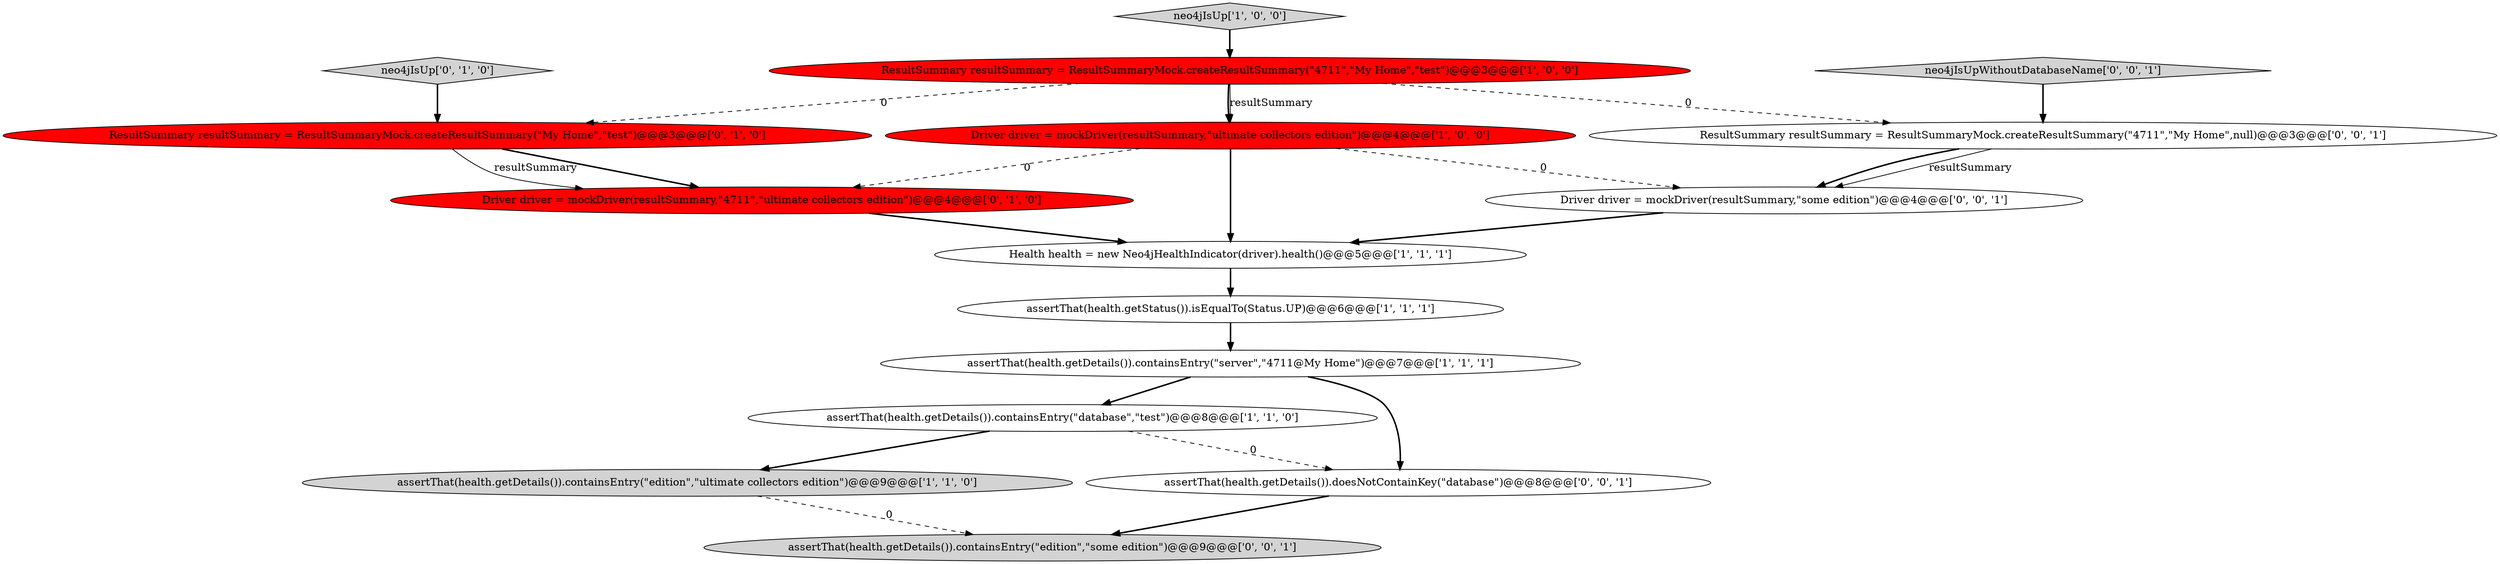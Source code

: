 digraph {
8 [style = filled, label = "ResultSummary resultSummary = ResultSummaryMock.createResultSummary(\"My Home\",\"test\")@@@3@@@['0', '1', '0']", fillcolor = red, shape = ellipse image = "AAA1AAABBB2BBB"];
0 [style = filled, label = "neo4jIsUp['1', '0', '0']", fillcolor = lightgray, shape = diamond image = "AAA0AAABBB1BBB"];
3 [style = filled, label = "assertThat(health.getDetails()).containsEntry(\"edition\",\"ultimate collectors edition\")@@@9@@@['1', '1', '0']", fillcolor = lightgray, shape = ellipse image = "AAA0AAABBB1BBB"];
9 [style = filled, label = "neo4jIsUp['0', '1', '0']", fillcolor = lightgray, shape = diamond image = "AAA0AAABBB2BBB"];
11 [style = filled, label = "ResultSummary resultSummary = ResultSummaryMock.createResultSummary(\"4711\",\"My Home\",null)@@@3@@@['0', '0', '1']", fillcolor = white, shape = ellipse image = "AAA0AAABBB3BBB"];
13 [style = filled, label = "assertThat(health.getDetails()).containsEntry(\"edition\",\"some edition\")@@@9@@@['0', '0', '1']", fillcolor = lightgray, shape = ellipse image = "AAA0AAABBB3BBB"];
7 [style = filled, label = "Health health = new Neo4jHealthIndicator(driver).health()@@@5@@@['1', '1', '1']", fillcolor = white, shape = ellipse image = "AAA0AAABBB1BBB"];
10 [style = filled, label = "Driver driver = mockDriver(resultSummary,\"4711\",\"ultimate collectors edition\")@@@4@@@['0', '1', '0']", fillcolor = red, shape = ellipse image = "AAA1AAABBB2BBB"];
5 [style = filled, label = "assertThat(health.getDetails()).containsEntry(\"database\",\"test\")@@@8@@@['1', '1', '0']", fillcolor = white, shape = ellipse image = "AAA0AAABBB1BBB"];
12 [style = filled, label = "Driver driver = mockDriver(resultSummary,\"some edition\")@@@4@@@['0', '0', '1']", fillcolor = white, shape = ellipse image = "AAA0AAABBB3BBB"];
6 [style = filled, label = "ResultSummary resultSummary = ResultSummaryMock.createResultSummary(\"4711\",\"My Home\",\"test\")@@@3@@@['1', '0', '0']", fillcolor = red, shape = ellipse image = "AAA1AAABBB1BBB"];
14 [style = filled, label = "assertThat(health.getDetails()).doesNotContainKey(\"database\")@@@8@@@['0', '0', '1']", fillcolor = white, shape = ellipse image = "AAA0AAABBB3BBB"];
2 [style = filled, label = "assertThat(health.getDetails()).containsEntry(\"server\",\"4711@My Home\")@@@7@@@['1', '1', '1']", fillcolor = white, shape = ellipse image = "AAA0AAABBB1BBB"];
15 [style = filled, label = "neo4jIsUpWithoutDatabaseName['0', '0', '1']", fillcolor = lightgray, shape = diamond image = "AAA0AAABBB3BBB"];
1 [style = filled, label = "Driver driver = mockDriver(resultSummary,\"ultimate collectors edition\")@@@4@@@['1', '0', '0']", fillcolor = red, shape = ellipse image = "AAA1AAABBB1BBB"];
4 [style = filled, label = "assertThat(health.getStatus()).isEqualTo(Status.UP)@@@6@@@['1', '1', '1']", fillcolor = white, shape = ellipse image = "AAA0AAABBB1BBB"];
5->3 [style = bold, label=""];
8->10 [style = bold, label=""];
8->10 [style = solid, label="resultSummary"];
6->8 [style = dashed, label="0"];
5->14 [style = dashed, label="0"];
0->6 [style = bold, label=""];
11->12 [style = solid, label="resultSummary"];
6->11 [style = dashed, label="0"];
6->1 [style = solid, label="resultSummary"];
11->12 [style = bold, label=""];
4->2 [style = bold, label=""];
7->4 [style = bold, label=""];
1->10 [style = dashed, label="0"];
9->8 [style = bold, label=""];
3->13 [style = dashed, label="0"];
1->7 [style = bold, label=""];
10->7 [style = bold, label=""];
12->7 [style = bold, label=""];
6->1 [style = bold, label=""];
1->12 [style = dashed, label="0"];
15->11 [style = bold, label=""];
2->14 [style = bold, label=""];
14->13 [style = bold, label=""];
2->5 [style = bold, label=""];
}
